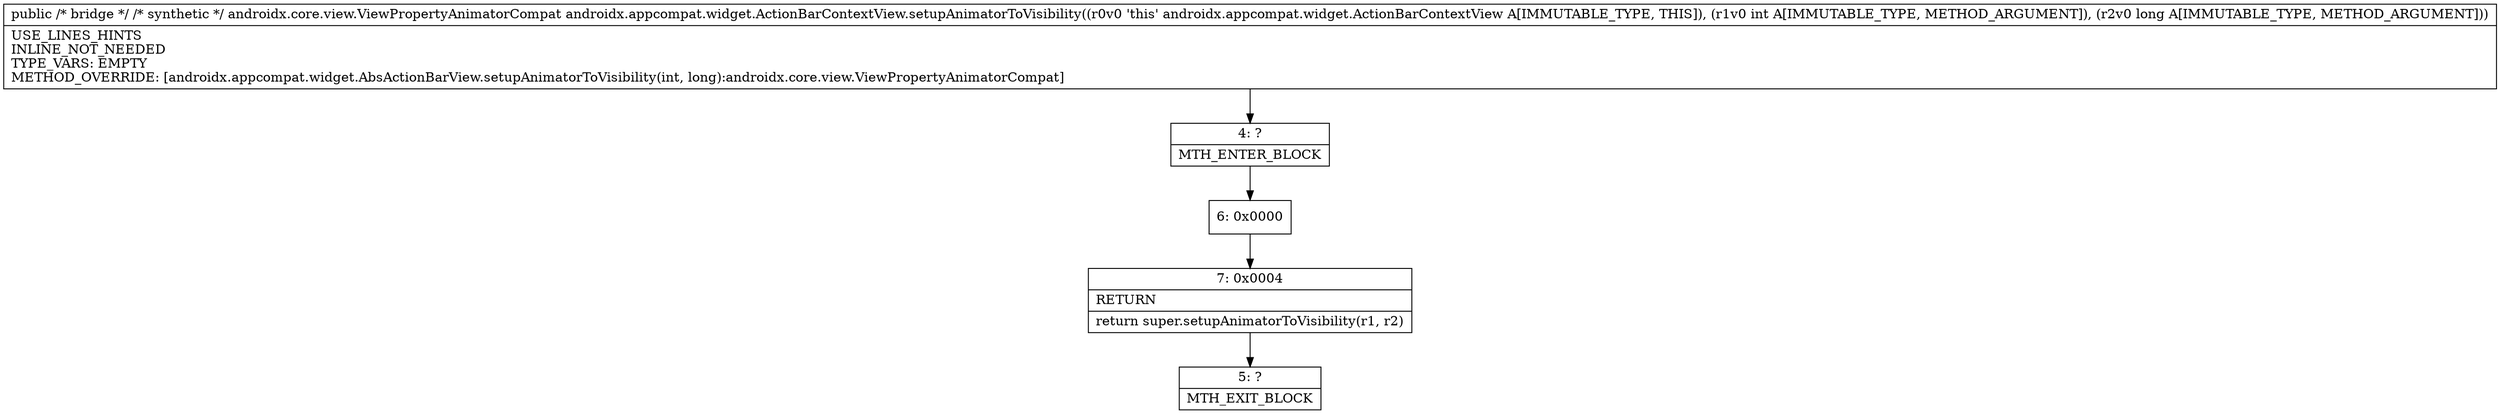 digraph "CFG forandroidx.appcompat.widget.ActionBarContextView.setupAnimatorToVisibility(IJ)Landroidx\/core\/view\/ViewPropertyAnimatorCompat;" {
Node_4 [shape=record,label="{4\:\ ?|MTH_ENTER_BLOCK\l}"];
Node_6 [shape=record,label="{6\:\ 0x0000}"];
Node_7 [shape=record,label="{7\:\ 0x0004|RETURN\l|return super.setupAnimatorToVisibility(r1, r2)\l}"];
Node_5 [shape=record,label="{5\:\ ?|MTH_EXIT_BLOCK\l}"];
MethodNode[shape=record,label="{public \/* bridge *\/ \/* synthetic *\/ androidx.core.view.ViewPropertyAnimatorCompat androidx.appcompat.widget.ActionBarContextView.setupAnimatorToVisibility((r0v0 'this' androidx.appcompat.widget.ActionBarContextView A[IMMUTABLE_TYPE, THIS]), (r1v0 int A[IMMUTABLE_TYPE, METHOD_ARGUMENT]), (r2v0 long A[IMMUTABLE_TYPE, METHOD_ARGUMENT]))  | USE_LINES_HINTS\lINLINE_NOT_NEEDED\lTYPE_VARS: EMPTY\lMETHOD_OVERRIDE: [androidx.appcompat.widget.AbsActionBarView.setupAnimatorToVisibility(int, long):androidx.core.view.ViewPropertyAnimatorCompat]\l}"];
MethodNode -> Node_4;Node_4 -> Node_6;
Node_6 -> Node_7;
Node_7 -> Node_5;
}

